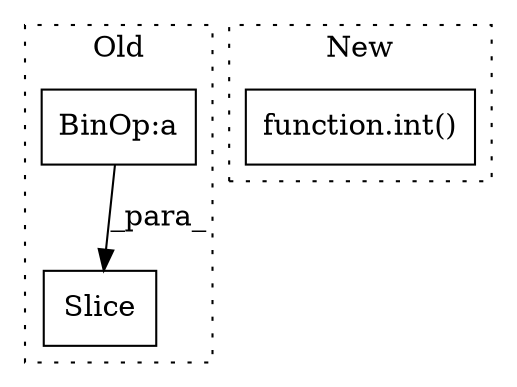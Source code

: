 digraph G {
subgraph cluster0 {
1 [label="Slice" a="80" s="1887" l="72" shape="box"];
3 [label="BinOp:a" a="82" s="1899" l="43" shape="box"];
label = "Old";
style="dotted";
}
subgraph cluster1 {
2 [label="function.int()" a="75" s="2406,2437" l="4,1" shape="box"];
label = "New";
style="dotted";
}
3 -> 1 [label="_para_"];
}